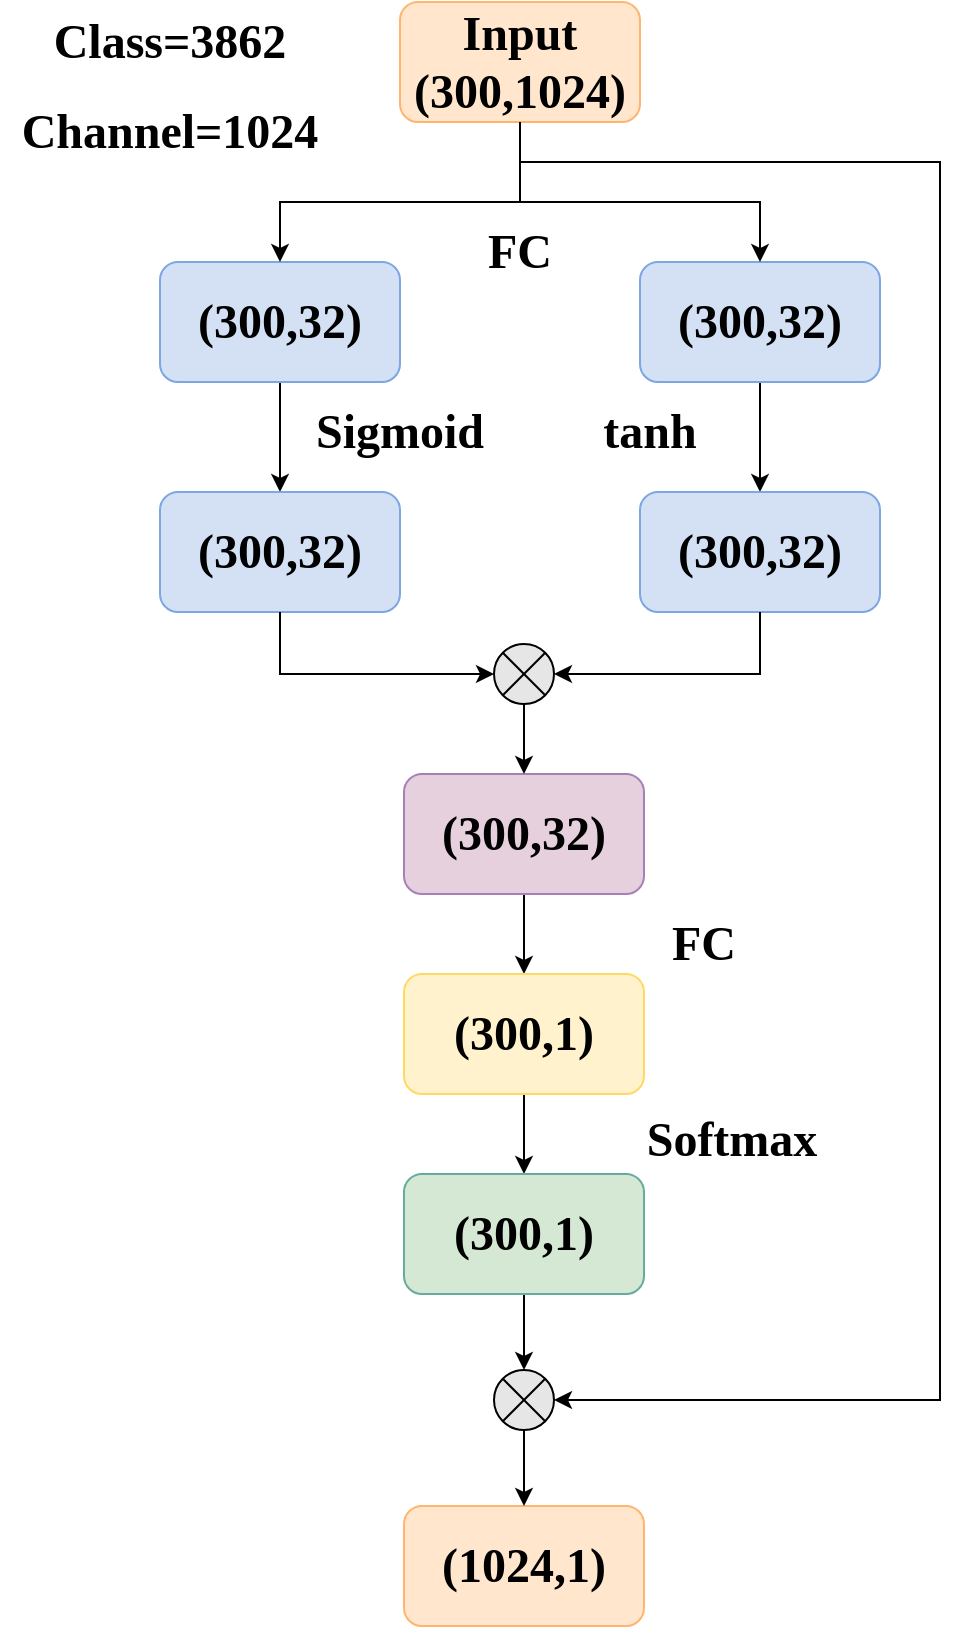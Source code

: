 <mxfile version="14.7.0" type="github">
  <diagram id="cKFTxJ9b0Luu36Hw3wjU" name="Page-1">
    <mxGraphModel dx="594" dy="616" grid="1" gridSize="10" guides="1" tooltips="1" connect="1" arrows="1" fold="1" page="1" pageScale="1" pageWidth="827" pageHeight="1169" math="0" shadow="0">
      <root>
        <mxCell id="0" />
        <mxCell id="1" parent="0" />
        <mxCell id="dJ1FcX-7bumBZOfFay-a-1" value="&lt;font style=&quot;font-size: 24px&quot; face=&quot;Times New Roman&quot;&gt;&lt;b&gt;Input&lt;br&gt;(300,1024)&lt;/b&gt;&lt;/font&gt;" style="rounded=1;whiteSpace=wrap;html=1;fillColor=#FFE6CC;strokeColor=#FFB570;" parent="1" vertex="1">
          <mxGeometry x="280" y="30" width="120" height="60" as="geometry" />
        </mxCell>
        <mxCell id="dJ1FcX-7bumBZOfFay-a-7" value="" style="edgeStyle=orthogonalEdgeStyle;rounded=0;orthogonalLoop=1;jettySize=auto;html=1;" parent="1" source="dJ1FcX-7bumBZOfFay-a-2" target="dJ1FcX-7bumBZOfFay-a-3" edge="1">
          <mxGeometry relative="1" as="geometry" />
        </mxCell>
        <mxCell id="dJ1FcX-7bumBZOfFay-a-2" value="&lt;font style=&quot;font-size: 24px&quot; face=&quot;Times New Roman&quot;&gt;&lt;b&gt;(300,32)&lt;/b&gt;&lt;/font&gt;" style="rounded=1;whiteSpace=wrap;html=1;fillColor=#D4E1F5;strokeColor=#7EA6E0;" parent="1" vertex="1">
          <mxGeometry x="160" y="160" width="120" height="60" as="geometry" />
        </mxCell>
        <mxCell id="dJ1FcX-7bumBZOfFay-a-3" value="&lt;font face=&quot;Times New Roman&quot; style=&quot;font-size: 24px&quot;&gt;&lt;b&gt;(300,32)&lt;/b&gt;&lt;/font&gt;" style="rounded=1;whiteSpace=wrap;html=1;fillColor=#D4E1F5;strokeColor=#7EA6E0;" parent="1" vertex="1">
          <mxGeometry x="160" y="275" width="120" height="60" as="geometry" />
        </mxCell>
        <mxCell id="dJ1FcX-7bumBZOfFay-a-10" value="" style="edgeStyle=orthogonalEdgeStyle;rounded=0;orthogonalLoop=1;jettySize=auto;html=1;" parent="1" source="dJ1FcX-7bumBZOfFay-a-4" target="dJ1FcX-7bumBZOfFay-a-9" edge="1">
          <mxGeometry relative="1" as="geometry" />
        </mxCell>
        <mxCell id="dJ1FcX-7bumBZOfFay-a-4" value="&lt;span&gt;&lt;font style=&quot;font-size: 24px&quot; face=&quot;Times New Roman&quot;&gt;&lt;b&gt;(300,32)&lt;/b&gt;&lt;/font&gt;&lt;/span&gt;" style="rounded=1;whiteSpace=wrap;html=1;fillColor=#E6D0DE;strokeColor=#A680B8;" parent="1" vertex="1">
          <mxGeometry x="282" y="416" width="120" height="60" as="geometry" />
        </mxCell>
        <mxCell id="dJ1FcX-7bumBZOfFay-a-5" value="" style="endArrow=classic;html=1;rounded=0;edgeStyle=orthogonalEdgeStyle;exitX=0.5;exitY=1;exitDx=0;exitDy=0;entryX=0.5;entryY=0;entryDx=0;entryDy=0;" parent="1" source="dJ1FcX-7bumBZOfFay-a-1" target="dJ1FcX-7bumBZOfFay-a-2" edge="1">
          <mxGeometry width="50" height="50" relative="1" as="geometry">
            <mxPoint x="370" y="200" as="sourcePoint" />
            <mxPoint x="420" y="150" as="targetPoint" />
            <Array as="points">
              <mxPoint x="340" y="130" />
              <mxPoint x="220" y="130" />
            </Array>
          </mxGeometry>
        </mxCell>
        <mxCell id="dJ1FcX-7bumBZOfFay-a-12" value="" style="edgeStyle=orthogonalEdgeStyle;rounded=0;orthogonalLoop=1;jettySize=auto;html=1;" parent="1" source="dJ1FcX-7bumBZOfFay-a-9" target="dJ1FcX-7bumBZOfFay-a-11" edge="1">
          <mxGeometry relative="1" as="geometry" />
        </mxCell>
        <mxCell id="dJ1FcX-7bumBZOfFay-a-9" value="&lt;span&gt;&lt;font style=&quot;font-size: 24px&quot; face=&quot;Times New Roman&quot;&gt;&lt;b&gt;(300,1)&lt;/b&gt;&lt;/font&gt;&lt;/span&gt;" style="rounded=1;whiteSpace=wrap;html=1;fillColor=#FFF2CC;strokeColor=#FFD966;" parent="1" vertex="1">
          <mxGeometry x="282" y="516" width="120" height="60" as="geometry" />
        </mxCell>
        <mxCell id="mfB8TzObiGuiur-_A1PF-3" value="" style="edgeStyle=orthogonalEdgeStyle;rounded=0;orthogonalLoop=1;jettySize=auto;html=1;" parent="1" source="dJ1FcX-7bumBZOfFay-a-11" target="dJ1FcX-7bumBZOfFay-a-31" edge="1">
          <mxGeometry relative="1" as="geometry" />
        </mxCell>
        <mxCell id="dJ1FcX-7bumBZOfFay-a-11" value="&lt;span&gt;&lt;font face=&quot;Times New Roman&quot; style=&quot;font-size: 24px&quot;&gt;&lt;b&gt;(300,1)&lt;/b&gt;&lt;/font&gt;&lt;/span&gt;" style="rounded=1;whiteSpace=wrap;html=1;fillColor=#D5E8D4;strokeColor=#67AB9F;" parent="1" vertex="1">
          <mxGeometry x="282" y="616" width="120" height="60" as="geometry" />
        </mxCell>
        <mxCell id="dJ1FcX-7bumBZOfFay-a-15" value="&lt;span&gt;&lt;font face=&quot;Times New Roman&quot; style=&quot;font-size: 24px&quot;&gt;&lt;b&gt;(1024,1)&lt;/b&gt;&lt;/font&gt;&lt;/span&gt;" style="rounded=1;whiteSpace=wrap;html=1;fillColor=#FFE6CC;strokeColor=#FFB570;" parent="1" vertex="1">
          <mxGeometry x="282" y="782" width="120" height="60" as="geometry" />
        </mxCell>
        <mxCell id="dJ1FcX-7bumBZOfFay-a-24" value="" style="edgeStyle=orthogonalEdgeStyle;rounded=0;orthogonalLoop=1;jettySize=auto;html=1;" parent="1" source="dJ1FcX-7bumBZOfFay-a-17" target="dJ1FcX-7bumBZOfFay-a-4" edge="1">
          <mxGeometry relative="1" as="geometry" />
        </mxCell>
        <mxCell id="dJ1FcX-7bumBZOfFay-a-17" value="" style="ellipse;whiteSpace=wrap;html=1;aspect=fixed;fillColor=#E6E6E6;" parent="1" vertex="1">
          <mxGeometry x="327" y="351" width="30" height="30" as="geometry" />
        </mxCell>
        <mxCell id="dJ1FcX-7bumBZOfFay-a-20" value="" style="endArrow=classic;html=1;rounded=0;edgeStyle=orthogonalEdgeStyle;exitX=0.5;exitY=1;exitDx=0;exitDy=0;entryX=0;entryY=0.5;entryDx=0;entryDy=0;" parent="1" source="dJ1FcX-7bumBZOfFay-a-3" target="dJ1FcX-7bumBZOfFay-a-17" edge="1">
          <mxGeometry width="50" height="50" relative="1" as="geometry">
            <mxPoint x="50" y="475" as="sourcePoint" />
            <mxPoint x="100" y="425" as="targetPoint" />
          </mxGeometry>
        </mxCell>
        <mxCell id="dJ1FcX-7bumBZOfFay-a-21" value="" style="endArrow=none;html=1;rounded=0;edgeStyle=orthogonalEdgeStyle;exitX=0;exitY=0;exitDx=0;exitDy=0;entryX=1;entryY=1;entryDx=0;entryDy=0;fillColor=#E6E6E6;" parent="1" source="dJ1FcX-7bumBZOfFay-a-17" target="dJ1FcX-7bumBZOfFay-a-17" edge="1">
          <mxGeometry width="50" height="50" relative="1" as="geometry">
            <mxPoint x="42" y="391" as="sourcePoint" />
            <mxPoint x="92" y="341" as="targetPoint" />
          </mxGeometry>
        </mxCell>
        <mxCell id="dJ1FcX-7bumBZOfFay-a-23" value="" style="endArrow=none;html=1;rounded=0;edgeStyle=orthogonalEdgeStyle;exitX=0;exitY=1;exitDx=0;exitDy=0;entryX=1;entryY=0;entryDx=0;entryDy=0;fillColor=#E6E6E6;" parent="1" source="dJ1FcX-7bumBZOfFay-a-17" target="dJ1FcX-7bumBZOfFay-a-17" edge="1">
          <mxGeometry width="50" height="50" relative="1" as="geometry">
            <mxPoint x="422" y="331" as="sourcePoint" />
            <mxPoint x="472" y="281" as="targetPoint" />
          </mxGeometry>
        </mxCell>
        <mxCell id="dJ1FcX-7bumBZOfFay-a-25" value="" style="edgeStyle=orthogonalEdgeStyle;rounded=0;orthogonalLoop=1;jettySize=auto;html=1;" parent="1" source="dJ1FcX-7bumBZOfFay-a-26" target="dJ1FcX-7bumBZOfFay-a-27" edge="1">
          <mxGeometry relative="1" as="geometry" />
        </mxCell>
        <mxCell id="dJ1FcX-7bumBZOfFay-a-26" value="&lt;font style=&quot;font-size: 24px&quot; face=&quot;Times New Roman&quot;&gt;&lt;b&gt;(300,32)&lt;/b&gt;&lt;/font&gt;" style="rounded=1;whiteSpace=wrap;html=1;fillColor=#D4E1F5;strokeColor=#7EA6E0;" parent="1" vertex="1">
          <mxGeometry x="400" y="160" width="120" height="60" as="geometry" />
        </mxCell>
        <mxCell id="dJ1FcX-7bumBZOfFay-a-27" value="&lt;font face=&quot;Times New Roman&quot; style=&quot;font-size: 24px&quot;&gt;&lt;b&gt;(300,32)&lt;/b&gt;&lt;/font&gt;" style="rounded=1;whiteSpace=wrap;html=1;fillColor=#D4E1F5;strokeColor=#7EA6E0;" parent="1" vertex="1">
          <mxGeometry x="400" y="275" width="120" height="60" as="geometry" />
        </mxCell>
        <mxCell id="dJ1FcX-7bumBZOfFay-a-28" value="" style="endArrow=classic;html=1;rounded=0;edgeStyle=orthogonalEdgeStyle;exitX=0.5;exitY=1;exitDx=0;exitDy=0;entryX=0.5;entryY=0;entryDx=0;entryDy=0;" parent="1" source="dJ1FcX-7bumBZOfFay-a-1" target="dJ1FcX-7bumBZOfFay-a-26" edge="1">
          <mxGeometry width="50" height="50" relative="1" as="geometry">
            <mxPoint x="570" y="110" as="sourcePoint" />
            <mxPoint x="650" y="150" as="targetPoint" />
            <Array as="points">
              <mxPoint x="340" y="130" />
              <mxPoint x="460" y="130" />
            </Array>
          </mxGeometry>
        </mxCell>
        <mxCell id="dJ1FcX-7bumBZOfFay-a-30" value="" style="endArrow=classic;html=1;rounded=0;edgeStyle=orthogonalEdgeStyle;exitX=0.5;exitY=1;exitDx=0;exitDy=0;entryX=1;entryY=0.5;entryDx=0;entryDy=0;" parent="1" source="dJ1FcX-7bumBZOfFay-a-27" target="dJ1FcX-7bumBZOfFay-a-17" edge="1">
          <mxGeometry width="50" height="50" relative="1" as="geometry">
            <mxPoint x="230" y="345" as="sourcePoint" />
            <mxPoint x="345" y="376" as="targetPoint" />
          </mxGeometry>
        </mxCell>
        <mxCell id="dJ1FcX-7bumBZOfFay-a-34" value="" style="edgeStyle=orthogonalEdgeStyle;rounded=0;orthogonalLoop=1;jettySize=auto;html=1;" parent="1" source="dJ1FcX-7bumBZOfFay-a-31" target="dJ1FcX-7bumBZOfFay-a-15" edge="1">
          <mxGeometry relative="1" as="geometry" />
        </mxCell>
        <mxCell id="dJ1FcX-7bumBZOfFay-a-31" value="" style="ellipse;whiteSpace=wrap;html=1;aspect=fixed;fillColor=#E6E6E6;" parent="1" vertex="1">
          <mxGeometry x="327" y="714" width="30" height="30" as="geometry" />
        </mxCell>
        <mxCell id="dJ1FcX-7bumBZOfFay-a-32" value="" style="endArrow=none;html=1;rounded=0;edgeStyle=orthogonalEdgeStyle;exitX=0;exitY=0;exitDx=0;exitDy=0;entryX=1;entryY=1;entryDx=0;entryDy=0;fillColor=#E6E6E6;" parent="1" source="dJ1FcX-7bumBZOfFay-a-31" target="dJ1FcX-7bumBZOfFay-a-31" edge="1">
          <mxGeometry width="50" height="50" relative="1" as="geometry">
            <mxPoint x="42" y="754" as="sourcePoint" />
            <mxPoint x="92" y="704" as="targetPoint" />
          </mxGeometry>
        </mxCell>
        <mxCell id="dJ1FcX-7bumBZOfFay-a-33" value="" style="endArrow=none;html=1;rounded=0;edgeStyle=orthogonalEdgeStyle;exitX=0;exitY=1;exitDx=0;exitDy=0;entryX=1;entryY=0;entryDx=0;entryDy=0;fillColor=#E6E6E6;" parent="1" source="dJ1FcX-7bumBZOfFay-a-31" target="dJ1FcX-7bumBZOfFay-a-31" edge="1">
          <mxGeometry width="50" height="50" relative="1" as="geometry">
            <mxPoint x="422" y="694" as="sourcePoint" />
            <mxPoint x="472" y="644" as="targetPoint" />
          </mxGeometry>
        </mxCell>
        <mxCell id="dJ1FcX-7bumBZOfFay-a-35" value="" style="endArrow=classic;html=1;rounded=0;edgeStyle=orthogonalEdgeStyle;entryX=1;entryY=0.5;entryDx=0;entryDy=0;" parent="1" target="dJ1FcX-7bumBZOfFay-a-31" edge="1">
          <mxGeometry width="50" height="50" relative="1" as="geometry">
            <mxPoint x="340" y="110" as="sourcePoint" />
            <mxPoint x="410" y="810" as="targetPoint" />
            <Array as="points">
              <mxPoint x="550" y="110" />
              <mxPoint x="550" y="729" />
            </Array>
          </mxGeometry>
        </mxCell>
        <mxCell id="dJ1FcX-7bumBZOfFay-a-37" value="&lt;font style=&quot;font-size: 24px&quot; face=&quot;Times New Roman&quot;&gt;&lt;b&gt;Sigmoid&lt;/b&gt;&lt;/font&gt;" style="text;html=1;strokeColor=none;fillColor=none;align=center;verticalAlign=middle;whiteSpace=wrap;rounded=0;" parent="1" vertex="1">
          <mxGeometry x="230" y="230" width="100" height="30" as="geometry" />
        </mxCell>
        <mxCell id="dJ1FcX-7bumBZOfFay-a-38" value="&lt;font face=&quot;Times New Roman&quot; style=&quot;font-size: 24px&quot;&gt;&lt;b&gt;tanh&lt;/b&gt;&lt;/font&gt;" style="text;html=1;strokeColor=none;fillColor=none;align=center;verticalAlign=middle;whiteSpace=wrap;rounded=0;" parent="1" vertex="1">
          <mxGeometry x="370" y="230" width="70" height="30" as="geometry" />
        </mxCell>
        <mxCell id="dJ1FcX-7bumBZOfFay-a-39" value="&lt;font style=&quot;font-size: 24px&quot; face=&quot;Times New Roman&quot;&gt;&lt;b&gt;FC&lt;/b&gt;&lt;/font&gt;" style="text;html=1;strokeColor=none;fillColor=none;align=center;verticalAlign=middle;whiteSpace=wrap;rounded=0;" parent="1" vertex="1">
          <mxGeometry x="402" y="486" width="60" height="30" as="geometry" />
        </mxCell>
        <mxCell id="dJ1FcX-7bumBZOfFay-a-40" value="&lt;font style=&quot;font-size: 24px&quot; face=&quot;Times New Roman&quot;&gt;&lt;b&gt;Softmax&lt;/b&gt;&lt;/font&gt;" style="text;html=1;strokeColor=none;fillColor=none;align=center;verticalAlign=middle;whiteSpace=wrap;rounded=0;" parent="1" vertex="1">
          <mxGeometry x="406" y="581" width="80" height="35" as="geometry" />
        </mxCell>
        <mxCell id="w-Y3PhG7WBkjaSz9kLmX-1" value="&lt;font style=&quot;font-size: 24px&quot; face=&quot;Times New Roman&quot;&gt;&lt;b&gt;Class=3862&lt;/b&gt;&lt;/font&gt;" style="text;html=1;strokeColor=none;fillColor=none;align=center;verticalAlign=middle;whiteSpace=wrap;rounded=0;" parent="1" vertex="1">
          <mxGeometry x="100" y="30" width="130" height="40" as="geometry" />
        </mxCell>
        <mxCell id="w-Y3PhG7WBkjaSz9kLmX-2" value="&lt;font style=&quot;font-size: 24px&quot; face=&quot;Times New Roman&quot;&gt;&lt;b&gt;Channel=1024&lt;/b&gt;&lt;/font&gt;" style="text;html=1;strokeColor=none;fillColor=none;align=center;verticalAlign=middle;whiteSpace=wrap;rounded=0;" parent="1" vertex="1">
          <mxGeometry x="80" y="80" width="170" height="30" as="geometry" />
        </mxCell>
        <mxCell id="mfB8TzObiGuiur-_A1PF-1" value="&lt;font style=&quot;font-size: 24px&quot; face=&quot;Times New Roman&quot;&gt;&lt;b&gt;FC&lt;/b&gt;&lt;/font&gt;" style="text;html=1;strokeColor=none;fillColor=none;align=center;verticalAlign=middle;whiteSpace=wrap;rounded=0;" parent="1" vertex="1">
          <mxGeometry x="310" y="140" width="60" height="30" as="geometry" />
        </mxCell>
      </root>
    </mxGraphModel>
  </diagram>
</mxfile>

